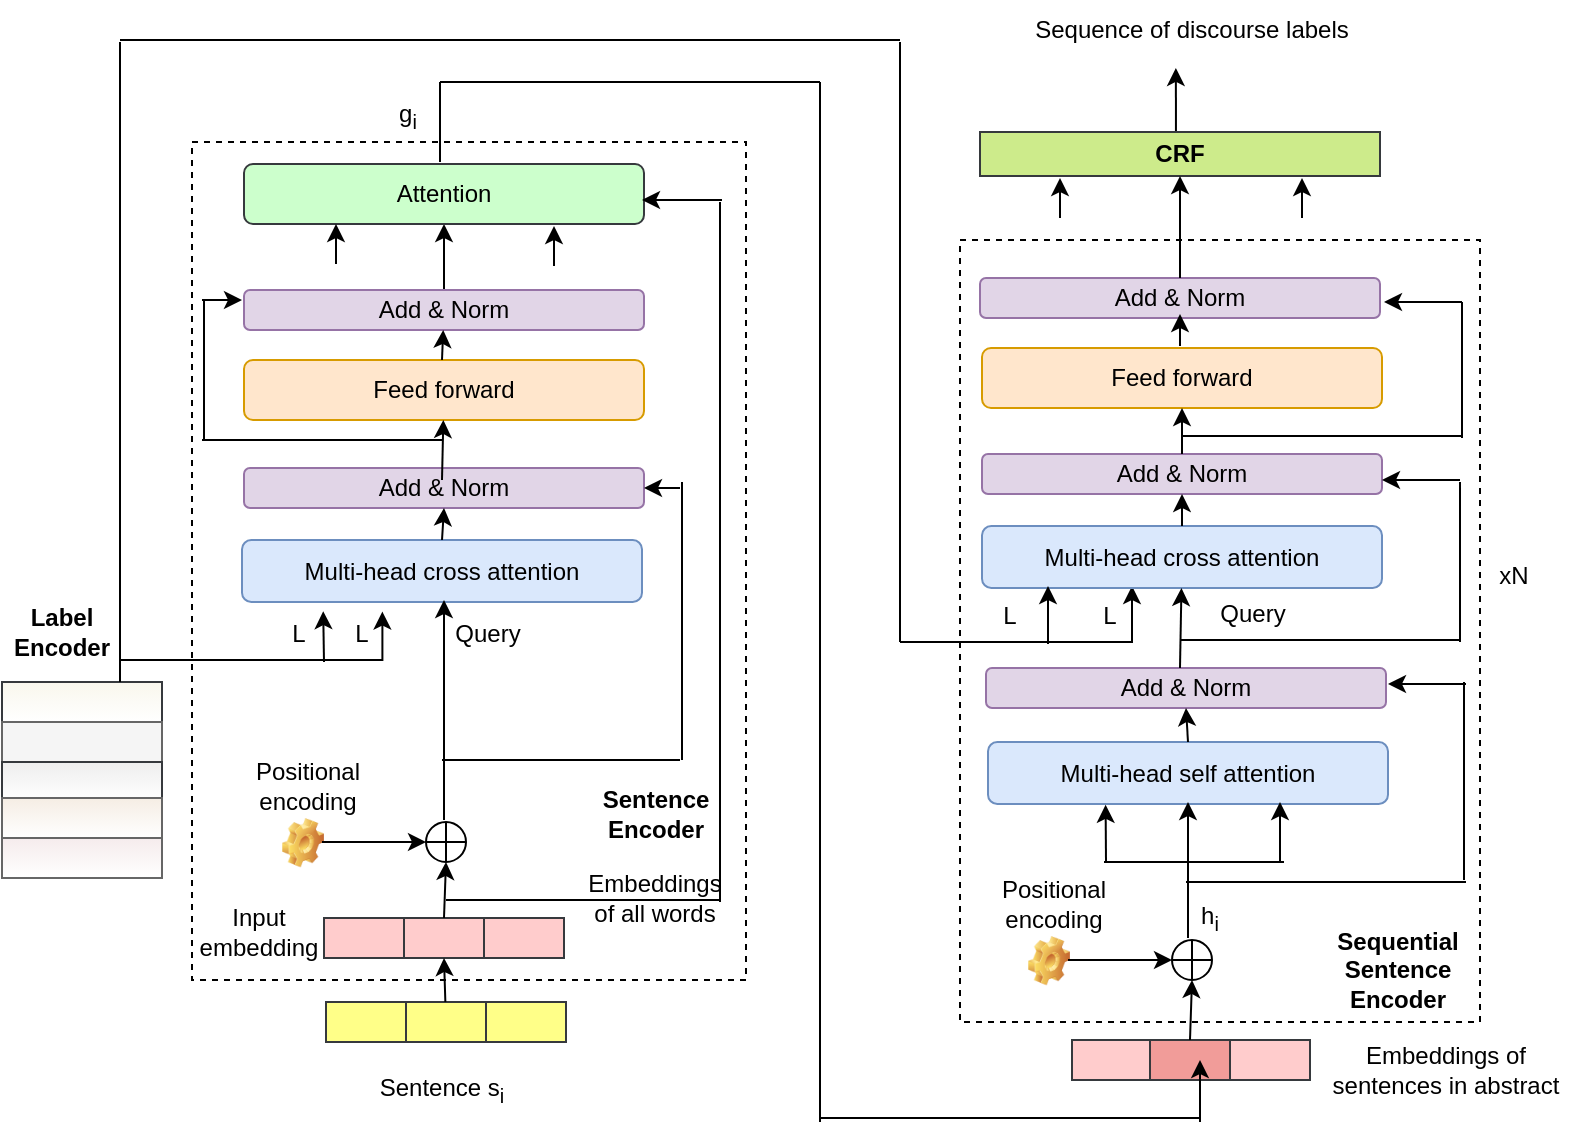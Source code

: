 <mxfile version="16.4.5" type="github">
  <diagram id="FdcYQjDbwHpzMvA2prWP" name="Page-1">
    <mxGraphModel dx="989" dy="496" grid="1" gridSize="10" guides="1" tooltips="1" connect="1" arrows="1" fold="1" page="1" pageScale="1" pageWidth="850" pageHeight="1100" math="0" shadow="0">
      <root>
        <mxCell id="0" />
        <mxCell id="1" parent="0" />
        <mxCell id="6voSHcXXVBX3k06lsxQZ-185" value="" style="rounded=0;whiteSpace=wrap;html=1;dashed=1;" vertex="1" parent="1">
          <mxGeometry x="510" y="479" width="260" height="391" as="geometry" />
        </mxCell>
        <mxCell id="6voSHcXXVBX3k06lsxQZ-63" value="" style="rounded=0;whiteSpace=wrap;html=1;dashed=1;" vertex="1" parent="1">
          <mxGeometry x="126" y="430" width="277" height="419" as="geometry" />
        </mxCell>
        <mxCell id="6voSHcXXVBX3k06lsxQZ-3" value="" style="rounded=0;whiteSpace=wrap;html=1;fillColor=#f9f7ed;strokeColor=#36393d;gradientColor=#ffffff;" vertex="1" parent="1">
          <mxGeometry x="31" y="700" width="80" height="20" as="geometry" />
        </mxCell>
        <mxCell id="6voSHcXXVBX3k06lsxQZ-4" value="" style="rounded=0;whiteSpace=wrap;html=1;fillColor=#f5f5f5;strokeColor=#666666;fontColor=#333333;" vertex="1" parent="1">
          <mxGeometry x="31" y="720" width="80" height="20" as="geometry" />
        </mxCell>
        <mxCell id="6voSHcXXVBX3k06lsxQZ-5" value="" style="rounded=0;whiteSpace=wrap;html=1;fillColor=#eeeeee;strokeColor=#36393d;gradientColor=#ffffff;" vertex="1" parent="1">
          <mxGeometry x="31" y="740" width="80" height="20" as="geometry" />
        </mxCell>
        <mxCell id="6voSHcXXVBX3k06lsxQZ-6" value="" style="rounded=0;whiteSpace=wrap;html=1;fillColor=#F5EDE4;strokeColor=#666666;fontColor=#333333;gradientColor=#ffffff;" vertex="1" parent="1">
          <mxGeometry x="31" y="758" width="80" height="20" as="geometry" />
        </mxCell>
        <mxCell id="6voSHcXXVBX3k06lsxQZ-7" value="" style="rounded=0;whiteSpace=wrap;html=1;fillColor=#F5EBEC;strokeColor=#666666;fontColor=#333333;gradientColor=#ffffff;" vertex="1" parent="1">
          <mxGeometry x="31" y="778" width="80" height="20" as="geometry" />
        </mxCell>
        <mxCell id="6voSHcXXVBX3k06lsxQZ-9" value="" style="rounded=0;whiteSpace=wrap;html=1;fillColor=#ffff88;strokeColor=#36393d;" vertex="1" parent="1">
          <mxGeometry x="193" y="860" width="40" height="20" as="geometry" />
        </mxCell>
        <mxCell id="6voSHcXXVBX3k06lsxQZ-10" value="" style="rounded=0;whiteSpace=wrap;html=1;fillColor=#ffff88;strokeColor=#36393d;" vertex="1" parent="1">
          <mxGeometry x="233" y="860" width="40" height="20" as="geometry" />
        </mxCell>
        <mxCell id="6voSHcXXVBX3k06lsxQZ-12" value="" style="rounded=0;whiteSpace=wrap;html=1;fillColor=#ffcccc;strokeColor=#36393d;" vertex="1" parent="1">
          <mxGeometry x="192" y="818" width="40" height="20" as="geometry" />
        </mxCell>
        <mxCell id="6voSHcXXVBX3k06lsxQZ-13" value="" style="rounded=0;whiteSpace=wrap;html=1;fillColor=#ffcccc;strokeColor=#36393d;" vertex="1" parent="1">
          <mxGeometry x="232" y="818" width="40" height="20" as="geometry" />
        </mxCell>
        <mxCell id="6voSHcXXVBX3k06lsxQZ-14" value="" style="rounded=0;whiteSpace=wrap;html=1;fillColor=#ffcccc;strokeColor=#36393d;" vertex="1" parent="1">
          <mxGeometry x="272" y="818" width="40" height="20" as="geometry" />
        </mxCell>
        <mxCell id="6voSHcXXVBX3k06lsxQZ-15" value="Multi-head cross attention" style="rounded=1;whiteSpace=wrap;html=1;fillColor=#dae8fc;strokeColor=#6c8ebf;" vertex="1" parent="1">
          <mxGeometry x="151" y="629" width="200" height="31" as="geometry" />
        </mxCell>
        <mxCell id="6voSHcXXVBX3k06lsxQZ-16" value="" style="verticalLabelPosition=bottom;verticalAlign=top;html=1;shape=mxgraph.flowchart.summing_function;" vertex="1" parent="1">
          <mxGeometry x="243" y="770" width="20" height="20" as="geometry" />
        </mxCell>
        <mxCell id="6voSHcXXVBX3k06lsxQZ-17" value="" style="shape=image;html=1;verticalLabelPosition=bottom;verticalAlign=top;imageAspect=1;aspect=fixed;image=img/clipart/Gear_128x128.png" vertex="1" parent="1">
          <mxGeometry x="171" y="768" width="21" height="24.63" as="geometry" />
        </mxCell>
        <mxCell id="6voSHcXXVBX3k06lsxQZ-18" value="" style="endArrow=classic;html=1;rounded=0;entryX=0;entryY=0.5;entryDx=0;entryDy=0;entryPerimeter=0;" edge="1" parent="1" target="6voSHcXXVBX3k06lsxQZ-16">
          <mxGeometry width="50" height="50" relative="1" as="geometry">
            <mxPoint x="191" y="780" as="sourcePoint" />
            <mxPoint x="243" y="728" as="targetPoint" />
          </mxGeometry>
        </mxCell>
        <mxCell id="6voSHcXXVBX3k06lsxQZ-19" value="" style="endArrow=classic;html=1;rounded=0;entryX=0.5;entryY=1;entryDx=0;entryDy=0;entryPerimeter=0;exitX=0.5;exitY=0;exitDx=0;exitDy=0;" edge="1" parent="1" source="6voSHcXXVBX3k06lsxQZ-13" target="6voSHcXXVBX3k06lsxQZ-16">
          <mxGeometry width="50" height="50" relative="1" as="geometry">
            <mxPoint x="251" y="839" as="sourcePoint" />
            <mxPoint x="301" y="789" as="targetPoint" />
          </mxGeometry>
        </mxCell>
        <mxCell id="6voSHcXXVBX3k06lsxQZ-20" value="" style="endArrow=classic;html=1;rounded=0;" edge="1" parent="1">
          <mxGeometry width="50" height="50" relative="1" as="geometry">
            <mxPoint x="252" y="769" as="sourcePoint" />
            <mxPoint x="252" y="659" as="targetPoint" />
          </mxGeometry>
        </mxCell>
        <mxCell id="6voSHcXXVBX3k06lsxQZ-28" value="" style="endArrow=classic;html=1;rounded=0;entryX=0.75;entryY=1;entryDx=0;entryDy=0;" edge="1" parent="1" source="6voSHcXXVBX3k06lsxQZ-10">
          <mxGeometry width="50" height="50" relative="1" as="geometry">
            <mxPoint x="252" y="859" as="sourcePoint" />
            <mxPoint x="252" y="838" as="targetPoint" />
          </mxGeometry>
        </mxCell>
        <mxCell id="6voSHcXXVBX3k06lsxQZ-29" value="" style="rounded=0;whiteSpace=wrap;html=1;fillColor=#ffff88;strokeColor=#36393d;" vertex="1" parent="1">
          <mxGeometry x="273" y="860" width="40" height="20" as="geometry" />
        </mxCell>
        <mxCell id="6voSHcXXVBX3k06lsxQZ-41" value="" style="edgeStyle=orthogonalEdgeStyle;rounded=0;orthogonalLoop=1;jettySize=auto;html=1;exitX=0.5;exitY=0;exitDx=0;exitDy=0;" edge="1" parent="1" source="6voSHcXXVBX3k06lsxQZ-32" target="6voSHcXXVBX3k06lsxQZ-34">
          <mxGeometry relative="1" as="geometry" />
        </mxCell>
        <mxCell id="6voSHcXXVBX3k06lsxQZ-30" value="Add &amp;amp; Norm" style="rounded=1;whiteSpace=wrap;html=1;fillColor=#e1d5e7;strokeColor=#9673a6;" vertex="1" parent="1">
          <mxGeometry x="152" y="593" width="200" height="20" as="geometry" />
        </mxCell>
        <mxCell id="6voSHcXXVBX3k06lsxQZ-31" value="Feed forward" style="rounded=1;whiteSpace=wrap;html=1;fillColor=#ffe6cc;strokeColor=#d79b00;" vertex="1" parent="1">
          <mxGeometry x="152" y="539" width="200" height="30" as="geometry" />
        </mxCell>
        <mxCell id="6voSHcXXVBX3k06lsxQZ-32" value="Add &amp;amp; Norm" style="rounded=1;whiteSpace=wrap;html=1;fillColor=#e1d5e7;strokeColor=#9673a6;" vertex="1" parent="1">
          <mxGeometry x="152" y="504" width="200" height="20" as="geometry" />
        </mxCell>
        <mxCell id="6voSHcXXVBX3k06lsxQZ-34" value="Attention" style="rounded=1;whiteSpace=wrap;html=1;fillColor=#CCFFCC;strokeColor=#36393d;" vertex="1" parent="1">
          <mxGeometry x="152" y="441" width="200" height="30" as="geometry" />
        </mxCell>
        <mxCell id="6voSHcXXVBX3k06lsxQZ-36" value="" style="endArrow=classic;html=1;rounded=0;exitX=0.5;exitY=0;exitDx=0;exitDy=0;entryX=0.5;entryY=1;entryDx=0;entryDy=0;" edge="1" parent="1" source="6voSHcXXVBX3k06lsxQZ-15" target="6voSHcXXVBX3k06lsxQZ-30">
          <mxGeometry width="50" height="50" relative="1" as="geometry">
            <mxPoint x="251" y="659" as="sourcePoint" />
            <mxPoint x="301" y="609" as="targetPoint" />
          </mxGeometry>
        </mxCell>
        <mxCell id="6voSHcXXVBX3k06lsxQZ-39" value="" style="endArrow=classic;html=1;rounded=0;" edge="1" parent="1" target="6voSHcXXVBX3k06lsxQZ-31">
          <mxGeometry width="50" height="50" relative="1" as="geometry">
            <mxPoint x="251" y="599" as="sourcePoint" />
            <mxPoint x="301" y="549" as="targetPoint" />
          </mxGeometry>
        </mxCell>
        <mxCell id="6voSHcXXVBX3k06lsxQZ-43" value="" style="endArrow=classic;html=1;rounded=0;" edge="1" parent="1" target="6voSHcXXVBX3k06lsxQZ-32">
          <mxGeometry width="50" height="50" relative="1" as="geometry">
            <mxPoint x="251" y="539" as="sourcePoint" />
            <mxPoint x="301" y="509" as="targetPoint" />
          </mxGeometry>
        </mxCell>
        <mxCell id="6voSHcXXVBX3k06lsxQZ-44" value="" style="endArrow=none;html=1;rounded=0;" edge="1" parent="1">
          <mxGeometry width="50" height="50" relative="1" as="geometry">
            <mxPoint x="251" y="739" as="sourcePoint" />
            <mxPoint x="370" y="739" as="targetPoint" />
          </mxGeometry>
        </mxCell>
        <mxCell id="6voSHcXXVBX3k06lsxQZ-45" value="" style="endArrow=none;html=1;rounded=0;" edge="1" parent="1">
          <mxGeometry width="50" height="50" relative="1" as="geometry">
            <mxPoint x="371" y="739" as="sourcePoint" />
            <mxPoint x="371" y="600" as="targetPoint" />
          </mxGeometry>
        </mxCell>
        <mxCell id="6voSHcXXVBX3k06lsxQZ-46" value="" style="endArrow=classic;html=1;rounded=0;entryX=1;entryY=0.5;entryDx=0;entryDy=0;" edge="1" parent="1" target="6voSHcXXVBX3k06lsxQZ-30">
          <mxGeometry width="50" height="50" relative="1" as="geometry">
            <mxPoint x="370" y="603" as="sourcePoint" />
            <mxPoint x="441" y="549" as="targetPoint" />
          </mxGeometry>
        </mxCell>
        <mxCell id="6voSHcXXVBX3k06lsxQZ-47" value="" style="endArrow=classic;html=1;rounded=0;" edge="1" parent="1">
          <mxGeometry width="50" height="50" relative="1" as="geometry">
            <mxPoint x="391" y="459" as="sourcePoint" />
            <mxPoint x="351" y="459" as="targetPoint" />
          </mxGeometry>
        </mxCell>
        <mxCell id="6voSHcXXVBX3k06lsxQZ-50" value="" style="endArrow=none;html=1;rounded=0;" edge="1" parent="1">
          <mxGeometry width="50" height="50" relative="1" as="geometry">
            <mxPoint x="131" y="579" as="sourcePoint" />
            <mxPoint x="251" y="579" as="targetPoint" />
          </mxGeometry>
        </mxCell>
        <mxCell id="6voSHcXXVBX3k06lsxQZ-51" value="" style="endArrow=none;html=1;rounded=0;" edge="1" parent="1">
          <mxGeometry width="50" height="50" relative="1" as="geometry">
            <mxPoint x="132" y="579" as="sourcePoint" />
            <mxPoint x="132" y="509" as="targetPoint" />
          </mxGeometry>
        </mxCell>
        <mxCell id="6voSHcXXVBX3k06lsxQZ-52" value="" style="endArrow=classic;html=1;rounded=0;" edge="1" parent="1">
          <mxGeometry width="50" height="50" relative="1" as="geometry">
            <mxPoint x="131" y="509" as="sourcePoint" />
            <mxPoint x="151" y="509" as="targetPoint" />
          </mxGeometry>
        </mxCell>
        <mxCell id="6voSHcXXVBX3k06lsxQZ-58" value="Sentence s&lt;sub&gt;i&lt;/sub&gt;" style="text;html=1;strokeColor=none;fillColor=none;align=center;verticalAlign=middle;whiteSpace=wrap;rounded=0;" vertex="1" parent="1">
          <mxGeometry x="181" y="889" width="140" height="30" as="geometry" />
        </mxCell>
        <mxCell id="6voSHcXXVBX3k06lsxQZ-59" value="Input embedding" style="text;html=1;strokeColor=none;fillColor=none;align=center;verticalAlign=middle;whiteSpace=wrap;rounded=0;" vertex="1" parent="1">
          <mxGeometry x="122" y="810" width="75" height="30" as="geometry" />
        </mxCell>
        <mxCell id="6voSHcXXVBX3k06lsxQZ-60" value="Positional encoding" style="text;html=1;strokeColor=none;fillColor=none;align=center;verticalAlign=middle;whiteSpace=wrap;rounded=0;" vertex="1" parent="1">
          <mxGeometry x="139" y="737" width="90" height="30" as="geometry" />
        </mxCell>
        <mxCell id="6voSHcXXVBX3k06lsxQZ-64" value="&lt;font style=&quot;font-size: 12px&quot;&gt;&lt;b&gt;Label Encoder&lt;/b&gt;&lt;/font&gt;" style="text;html=1;strokeColor=none;fillColor=none;align=center;verticalAlign=middle;whiteSpace=wrap;rounded=0;" vertex="1" parent="1">
          <mxGeometry x="31" y="660" width="60" height="30" as="geometry" />
        </mxCell>
        <mxCell id="6voSHcXXVBX3k06lsxQZ-65" value="Query" style="text;html=1;strokeColor=none;fillColor=none;align=center;verticalAlign=middle;whiteSpace=wrap;rounded=0;" vertex="1" parent="1">
          <mxGeometry x="254" y="661" width="40" height="30" as="geometry" />
        </mxCell>
        <mxCell id="6voSHcXXVBX3k06lsxQZ-67" value="" style="edgeStyle=orthogonalEdgeStyle;rounded=0;orthogonalLoop=1;jettySize=auto;html=1;startArrow=none;" edge="1" parent="1">
          <mxGeometry relative="1" as="geometry">
            <mxPoint x="596" y="652" as="targetPoint" />
            <Array as="points">
              <mxPoint x="596" y="680" />
            </Array>
            <mxPoint x="480" y="680" as="sourcePoint" />
          </mxGeometry>
        </mxCell>
        <mxCell id="6voSHcXXVBX3k06lsxQZ-71" value="Multi-head cross attention" style="rounded=1;whiteSpace=wrap;html=1;fillColor=#dae8fc;strokeColor=#6c8ebf;" vertex="1" parent="1">
          <mxGeometry x="521" y="622" width="200" height="31" as="geometry" />
        </mxCell>
        <mxCell id="6voSHcXXVBX3k06lsxQZ-76" value="" style="endArrow=classic;html=1;rounded=0;entryX=0.452;entryY=1.133;entryDx=0;entryDy=0;entryPerimeter=0;" edge="1" parent="1" target="6voSHcXXVBX3k06lsxQZ-194">
          <mxGeometry width="50" height="50" relative="1" as="geometry">
            <mxPoint x="618" y="445" as="sourcePoint" />
            <mxPoint x="618" y="400" as="targetPoint" />
          </mxGeometry>
        </mxCell>
        <mxCell id="6voSHcXXVBX3k06lsxQZ-77" value="" style="endArrow=classic;html=1;rounded=0;entryX=0.25;entryY=1;entryDx=0;entryDy=0;" edge="1" parent="1">
          <mxGeometry width="50" height="50" relative="1" as="geometry">
            <mxPoint x="554" y="681" as="sourcePoint" />
            <mxPoint x="554" y="652" as="targetPoint" />
          </mxGeometry>
        </mxCell>
        <mxCell id="6voSHcXXVBX3k06lsxQZ-79" value="Add &amp;amp; Norm" style="rounded=1;whiteSpace=wrap;html=1;fillColor=#e1d5e7;strokeColor=#9673a6;" vertex="1" parent="1">
          <mxGeometry x="521" y="586" width="200" height="20" as="geometry" />
        </mxCell>
        <mxCell id="6voSHcXXVBX3k06lsxQZ-80" value="Feed forward" style="rounded=1;whiteSpace=wrap;html=1;fillColor=#ffe6cc;strokeColor=#d79b00;" vertex="1" parent="1">
          <mxGeometry x="521" y="533" width="200" height="30" as="geometry" />
        </mxCell>
        <mxCell id="6voSHcXXVBX3k06lsxQZ-83" value="" style="endArrow=classic;html=1;rounded=0;exitX=0.5;exitY=0;exitDx=0;exitDy=0;entryX=0.5;entryY=1;entryDx=0;entryDy=0;" edge="1" parent="1" source="6voSHcXXVBX3k06lsxQZ-71" target="6voSHcXXVBX3k06lsxQZ-79">
          <mxGeometry width="50" height="50" relative="1" as="geometry">
            <mxPoint x="623" y="428" as="sourcePoint" />
            <mxPoint x="673" y="378" as="targetPoint" />
          </mxGeometry>
        </mxCell>
        <mxCell id="6voSHcXXVBX3k06lsxQZ-102" value="" style="rounded=0;whiteSpace=wrap;html=1;fillColor=#ffcccc;strokeColor=#36393d;" vertex="1" parent="1">
          <mxGeometry x="566" y="879" width="40" height="20" as="geometry" />
        </mxCell>
        <mxCell id="6voSHcXXVBX3k06lsxQZ-103" value="" style="rounded=0;whiteSpace=wrap;html=1;fillColor=#F19C99;strokeColor=#36393d;" vertex="1" parent="1">
          <mxGeometry x="605" y="879" width="40" height="20" as="geometry" />
        </mxCell>
        <mxCell id="6voSHcXXVBX3k06lsxQZ-104" value="" style="rounded=0;whiteSpace=wrap;html=1;fillColor=#ffcccc;strokeColor=#36393d;" vertex="1" parent="1">
          <mxGeometry x="645" y="879" width="40" height="20" as="geometry" />
        </mxCell>
        <mxCell id="6voSHcXXVBX3k06lsxQZ-105" value="Multi-head self attention" style="rounded=1;whiteSpace=wrap;html=1;fillColor=#dae8fc;strokeColor=#6c8ebf;" vertex="1" parent="1">
          <mxGeometry x="524" y="730" width="200" height="31" as="geometry" />
        </mxCell>
        <mxCell id="6voSHcXXVBX3k06lsxQZ-106" value="" style="verticalLabelPosition=bottom;verticalAlign=top;html=1;shape=mxgraph.flowchart.summing_function;" vertex="1" parent="1">
          <mxGeometry x="616" y="829" width="20" height="20" as="geometry" />
        </mxCell>
        <mxCell id="6voSHcXXVBX3k06lsxQZ-107" value="" style="shape=image;html=1;verticalLabelPosition=bottom;verticalAlign=top;imageAspect=1;aspect=fixed;image=img/clipart/Gear_128x128.png" vertex="1" parent="1">
          <mxGeometry x="544" y="827" width="21" height="24.63" as="geometry" />
        </mxCell>
        <mxCell id="6voSHcXXVBX3k06lsxQZ-108" value="" style="endArrow=classic;html=1;rounded=0;entryX=0;entryY=0.5;entryDx=0;entryDy=0;entryPerimeter=0;" edge="1" parent="1" target="6voSHcXXVBX3k06lsxQZ-106">
          <mxGeometry width="50" height="50" relative="1" as="geometry">
            <mxPoint x="564" y="839" as="sourcePoint" />
            <mxPoint x="616" y="787" as="targetPoint" />
          </mxGeometry>
        </mxCell>
        <mxCell id="6voSHcXXVBX3k06lsxQZ-109" value="" style="endArrow=classic;html=1;rounded=0;entryX=0.5;entryY=1;entryDx=0;entryDy=0;entryPerimeter=0;exitX=0.5;exitY=0;exitDx=0;exitDy=0;" edge="1" parent="1" source="6voSHcXXVBX3k06lsxQZ-103" target="6voSHcXXVBX3k06lsxQZ-106">
          <mxGeometry width="50" height="50" relative="1" as="geometry">
            <mxPoint x="624" y="898" as="sourcePoint" />
            <mxPoint x="674" y="848" as="targetPoint" />
          </mxGeometry>
        </mxCell>
        <mxCell id="6voSHcXXVBX3k06lsxQZ-110" value="" style="endArrow=classic;html=1;rounded=0;" edge="1" parent="1">
          <mxGeometry width="50" height="50" relative="1" as="geometry">
            <mxPoint x="624" y="828" as="sourcePoint" />
            <mxPoint x="624" y="760" as="targetPoint" />
          </mxGeometry>
        </mxCell>
        <mxCell id="6voSHcXXVBX3k06lsxQZ-113" value="Add &amp;amp; Norm" style="rounded=1;whiteSpace=wrap;html=1;fillColor=#e1d5e7;strokeColor=#9673a6;" vertex="1" parent="1">
          <mxGeometry x="523" y="693" width="200" height="20" as="geometry" />
        </mxCell>
        <mxCell id="6voSHcXXVBX3k06lsxQZ-117" value="" style="endArrow=classic;html=1;rounded=0;exitX=0.5;exitY=0;exitDx=0;exitDy=0;entryX=0.5;entryY=1;entryDx=0;entryDy=0;" edge="1" parent="1" source="6voSHcXXVBX3k06lsxQZ-105" target="6voSHcXXVBX3k06lsxQZ-113">
          <mxGeometry width="50" height="50" relative="1" as="geometry">
            <mxPoint x="624" y="718" as="sourcePoint" />
            <mxPoint x="674" y="668" as="targetPoint" />
          </mxGeometry>
        </mxCell>
        <mxCell id="6voSHcXXVBX3k06lsxQZ-120" value="" style="endArrow=none;html=1;rounded=0;" edge="1" parent="1">
          <mxGeometry width="50" height="50" relative="1" as="geometry">
            <mxPoint x="623" y="800" as="sourcePoint" />
            <mxPoint x="763" y="800" as="targetPoint" />
          </mxGeometry>
        </mxCell>
        <mxCell id="6voSHcXXVBX3k06lsxQZ-121" value="" style="endArrow=none;html=1;rounded=0;" edge="1" parent="1">
          <mxGeometry width="50" height="50" relative="1" as="geometry">
            <mxPoint x="762" y="799" as="sourcePoint" />
            <mxPoint x="762" y="700" as="targetPoint" />
          </mxGeometry>
        </mxCell>
        <mxCell id="6voSHcXXVBX3k06lsxQZ-122" value="" style="endArrow=classic;html=1;rounded=0;entryX=1;entryY=0.5;entryDx=0;entryDy=0;" edge="1" parent="1">
          <mxGeometry width="50" height="50" relative="1" as="geometry">
            <mxPoint x="763" y="701" as="sourcePoint" />
            <mxPoint x="724" y="701" as="targetPoint" />
          </mxGeometry>
        </mxCell>
        <mxCell id="6voSHcXXVBX3k06lsxQZ-131" value="Positional encoding" style="text;html=1;strokeColor=none;fillColor=none;align=center;verticalAlign=middle;whiteSpace=wrap;rounded=0;" vertex="1" parent="1">
          <mxGeometry x="512" y="796" width="90" height="30" as="geometry" />
        </mxCell>
        <mxCell id="6voSHcXXVBX3k06lsxQZ-144" value="" style="endArrow=none;html=1;rounded=0;" edge="1" parent="1">
          <mxGeometry width="50" height="50" relative="1" as="geometry">
            <mxPoint x="250" y="440" as="sourcePoint" />
            <mxPoint x="250" y="400" as="targetPoint" />
          </mxGeometry>
        </mxCell>
        <mxCell id="6voSHcXXVBX3k06lsxQZ-145" value="" style="endArrow=none;html=1;rounded=0;" edge="1" parent="1">
          <mxGeometry width="50" height="50" relative="1" as="geometry">
            <mxPoint x="250" y="400" as="sourcePoint" />
            <mxPoint x="440" y="400" as="targetPoint" />
          </mxGeometry>
        </mxCell>
        <mxCell id="6voSHcXXVBX3k06lsxQZ-146" value="" style="endArrow=none;html=1;rounded=0;" edge="1" parent="1">
          <mxGeometry width="50" height="50" relative="1" as="geometry">
            <mxPoint x="440" y="400" as="sourcePoint" />
            <mxPoint x="440" y="920" as="targetPoint" />
          </mxGeometry>
        </mxCell>
        <mxCell id="6voSHcXXVBX3k06lsxQZ-148" value="" style="endArrow=none;html=1;rounded=0;" edge="1" parent="1">
          <mxGeometry width="50" height="50" relative="1" as="geometry">
            <mxPoint x="440" y="918" as="sourcePoint" />
            <mxPoint x="630" y="918" as="targetPoint" />
          </mxGeometry>
        </mxCell>
        <mxCell id="6voSHcXXVBX3k06lsxQZ-150" value="g&lt;sub&gt;i&lt;/sub&gt;" style="text;html=1;strokeColor=none;fillColor=none;align=center;verticalAlign=middle;whiteSpace=wrap;rounded=0;" vertex="1" parent="1">
          <mxGeometry x="204" y="402" width="60" height="30" as="geometry" />
        </mxCell>
        <mxCell id="6voSHcXXVBX3k06lsxQZ-151" value="" style="endArrow=none;html=1;rounded=0;" edge="1" parent="1">
          <mxGeometry width="50" height="50" relative="1" as="geometry">
            <mxPoint x="582" y="790" as="sourcePoint" />
            <mxPoint x="672" y="790" as="targetPoint" />
          </mxGeometry>
        </mxCell>
        <mxCell id="6voSHcXXVBX3k06lsxQZ-152" value="" style="endArrow=classic;html=1;rounded=0;entryX=0.294;entryY=1.013;entryDx=0;entryDy=0;entryPerimeter=0;" edge="1" parent="1" target="6voSHcXXVBX3k06lsxQZ-105">
          <mxGeometry width="50" height="50" relative="1" as="geometry">
            <mxPoint x="583" y="790" as="sourcePoint" />
            <mxPoint x="600" y="770" as="targetPoint" />
            <Array as="points" />
          </mxGeometry>
        </mxCell>
        <mxCell id="6voSHcXXVBX3k06lsxQZ-153" value="" style="endArrow=classic;html=1;rounded=0;entryX=0.73;entryY=0.968;entryDx=0;entryDy=0;entryPerimeter=0;" edge="1" parent="1" target="6voSHcXXVBX3k06lsxQZ-105">
          <mxGeometry width="50" height="50" relative="1" as="geometry">
            <mxPoint x="670" y="790" as="sourcePoint" />
            <mxPoint x="720" y="760" as="targetPoint" />
          </mxGeometry>
        </mxCell>
        <mxCell id="6voSHcXXVBX3k06lsxQZ-154" value="h&lt;sub&gt;i&lt;/sub&gt;" style="text;html=1;strokeColor=none;fillColor=none;align=center;verticalAlign=middle;whiteSpace=wrap;rounded=0;" vertex="1" parent="1">
          <mxGeometry x="605" y="803" width="60" height="30" as="geometry" />
        </mxCell>
        <mxCell id="6voSHcXXVBX3k06lsxQZ-156" value="" style="endArrow=classic;html=1;rounded=0;" edge="1" parent="1" target="6voSHcXXVBX3k06lsxQZ-71">
          <mxGeometry width="50" height="50" relative="1" as="geometry">
            <mxPoint x="620" y="693" as="sourcePoint" />
            <mxPoint x="670" y="643" as="targetPoint" />
          </mxGeometry>
        </mxCell>
        <mxCell id="6voSHcXXVBX3k06lsxQZ-161" value="" style="edgeStyle=elbowEdgeStyle;elbow=vertical;endArrow=classic;html=1;rounded=0;entryX=0.351;entryY=0.994;entryDx=0;entryDy=0;entryPerimeter=0;" edge="1" parent="1">
          <mxGeometry width="50" height="50" relative="1" as="geometry">
            <mxPoint x="90" y="700" as="sourcePoint" />
            <mxPoint x="221.2" y="664.814" as="targetPoint" />
            <Array as="points">
              <mxPoint x="180" y="689" />
            </Array>
          </mxGeometry>
        </mxCell>
        <mxCell id="6voSHcXXVBX3k06lsxQZ-165" value="L" style="text;html=1;strokeColor=none;fillColor=none;align=center;verticalAlign=middle;whiteSpace=wrap;rounded=0;" vertex="1" parent="1">
          <mxGeometry x="181" y="661" width="60" height="30" as="geometry" />
        </mxCell>
        <mxCell id="6voSHcXXVBX3k06lsxQZ-166" value="" style="endArrow=none;html=1;rounded=0;" edge="1" parent="1">
          <mxGeometry width="50" height="50" relative="1" as="geometry">
            <mxPoint x="90" y="690" as="sourcePoint" />
            <mxPoint x="90" y="380" as="targetPoint" />
          </mxGeometry>
        </mxCell>
        <mxCell id="6voSHcXXVBX3k06lsxQZ-167" value="" style="endArrow=none;html=1;rounded=0;" edge="1" parent="1">
          <mxGeometry width="50" height="50" relative="1" as="geometry">
            <mxPoint x="90" y="379" as="sourcePoint" />
            <mxPoint x="480" y="379" as="targetPoint" />
          </mxGeometry>
        </mxCell>
        <mxCell id="6voSHcXXVBX3k06lsxQZ-169" value="L" style="text;html=1;strokeColor=none;fillColor=none;align=center;verticalAlign=middle;whiteSpace=wrap;rounded=0;" vertex="1" parent="1">
          <mxGeometry x="505" y="652" width="60" height="30" as="geometry" />
        </mxCell>
        <mxCell id="6voSHcXXVBX3k06lsxQZ-171" value="L" style="text;html=1;strokeColor=none;fillColor=none;align=center;verticalAlign=middle;whiteSpace=wrap;rounded=0;" vertex="1" parent="1">
          <mxGeometry x="555" y="652" width="60" height="30" as="geometry" />
        </mxCell>
        <mxCell id="6voSHcXXVBX3k06lsxQZ-174" value="" style="endArrow=classic;html=1;rounded=0;entryX=0.203;entryY=1.148;entryDx=0;entryDy=0;entryPerimeter=0;" edge="1" parent="1" target="6voSHcXXVBX3k06lsxQZ-15">
          <mxGeometry width="50" height="50" relative="1" as="geometry">
            <mxPoint x="192" y="690" as="sourcePoint" />
            <mxPoint x="192" y="670" as="targetPoint" />
          </mxGeometry>
        </mxCell>
        <mxCell id="6voSHcXXVBX3k06lsxQZ-175" value="L" style="text;html=1;strokeColor=none;fillColor=none;align=center;verticalAlign=middle;whiteSpace=wrap;rounded=0;" vertex="1" parent="1">
          <mxGeometry x="148" y="661" width="63" height="30" as="geometry" />
        </mxCell>
        <mxCell id="6voSHcXXVBX3k06lsxQZ-176" value="" style="endArrow=none;html=1;rounded=0;" edge="1" parent="1">
          <mxGeometry width="50" height="50" relative="1" as="geometry">
            <mxPoint x="480" y="680" as="sourcePoint" />
            <mxPoint x="480" y="380" as="targetPoint" />
          </mxGeometry>
        </mxCell>
        <mxCell id="6voSHcXXVBX3k06lsxQZ-177" value="" style="endArrow=classic;html=1;rounded=0;exitX=0.5;exitY=0;exitDx=0;exitDy=0;entryX=0.5;entryY=1;entryDx=0;entryDy=0;" edge="1" parent="1" source="6voSHcXXVBX3k06lsxQZ-79" target="6voSHcXXVBX3k06lsxQZ-80">
          <mxGeometry width="50" height="50" relative="1" as="geometry">
            <mxPoint x="620" y="610" as="sourcePoint" />
            <mxPoint x="670" y="560" as="targetPoint" />
          </mxGeometry>
        </mxCell>
        <mxCell id="6voSHcXXVBX3k06lsxQZ-178" value="" style="endArrow=none;html=1;rounded=0;" edge="1" parent="1">
          <mxGeometry width="50" height="50" relative="1" as="geometry">
            <mxPoint x="620" y="679" as="sourcePoint" />
            <mxPoint x="760" y="679" as="targetPoint" />
          </mxGeometry>
        </mxCell>
        <mxCell id="6voSHcXXVBX3k06lsxQZ-179" value="" style="endArrow=classic;html=1;rounded=0;entryX=1;entryY=0.5;entryDx=0;entryDy=0;" edge="1" parent="1">
          <mxGeometry width="50" height="50" relative="1" as="geometry">
            <mxPoint x="760" y="599" as="sourcePoint" />
            <mxPoint x="721" y="599" as="targetPoint" />
          </mxGeometry>
        </mxCell>
        <mxCell id="6voSHcXXVBX3k06lsxQZ-180" value="" style="endArrow=none;html=1;rounded=0;" edge="1" parent="1">
          <mxGeometry width="50" height="50" relative="1" as="geometry">
            <mxPoint x="760" y="600" as="sourcePoint" />
            <mxPoint x="760" y="680" as="targetPoint" />
          </mxGeometry>
        </mxCell>
        <mxCell id="6voSHcXXVBX3k06lsxQZ-181" value="Add &amp;amp; Norm" style="rounded=1;whiteSpace=wrap;html=1;fillColor=#e1d5e7;strokeColor=#9673a6;" vertex="1" parent="1">
          <mxGeometry x="520" y="498" width="200" height="20" as="geometry" />
        </mxCell>
        <mxCell id="6voSHcXXVBX3k06lsxQZ-182" value="" style="endArrow=classic;html=1;rounded=0;exitX=0.5;exitY=0;exitDx=0;exitDy=0;entryX=0.5;entryY=1;entryDx=0;entryDy=0;" edge="1" parent="1">
          <mxGeometry width="50" height="50" relative="1" as="geometry">
            <mxPoint x="620" y="532" as="sourcePoint" />
            <mxPoint x="620" y="516" as="targetPoint" />
          </mxGeometry>
        </mxCell>
        <mxCell id="6voSHcXXVBX3k06lsxQZ-183" value="&lt;font style=&quot;font-size: 12px&quot;&gt;&lt;b&gt;CRF&lt;/b&gt;&lt;/font&gt;" style="rounded=0;whiteSpace=wrap;html=1;strokeColor=#36393d;fillColor=#cdeb8b;" vertex="1" parent="1">
          <mxGeometry x="520" y="425" width="200" height="22" as="geometry" />
        </mxCell>
        <mxCell id="6voSHcXXVBX3k06lsxQZ-186" value="xN" style="text;html=1;strokeColor=none;fillColor=none;align=center;verticalAlign=middle;whiteSpace=wrap;rounded=0;dashed=1;" vertex="1" parent="1">
          <mxGeometry x="757" y="632" width="60" height="30" as="geometry" />
        </mxCell>
        <mxCell id="6voSHcXXVBX3k06lsxQZ-187" value="&lt;font style=&quot;font-size: 12px&quot;&gt;&lt;b&gt;Sentence Encoder&lt;/b&gt;&lt;/font&gt;" style="text;html=1;strokeColor=none;fillColor=none;align=center;verticalAlign=middle;whiteSpace=wrap;rounded=0;dashed=1;" vertex="1" parent="1">
          <mxGeometry x="328" y="751" width="60" height="30" as="geometry" />
        </mxCell>
        <mxCell id="6voSHcXXVBX3k06lsxQZ-188" value="&lt;font style=&quot;font-size: 12px&quot;&gt;&lt;b&gt;Sequential Sentence Encoder&lt;/b&gt;&lt;/font&gt;" style="text;html=1;strokeColor=none;fillColor=none;align=center;verticalAlign=middle;whiteSpace=wrap;rounded=0;dashed=1;" vertex="1" parent="1">
          <mxGeometry x="699" y="829" width="60" height="30" as="geometry" />
        </mxCell>
        <mxCell id="6voSHcXXVBX3k06lsxQZ-189" value="" style="endArrow=classic;html=1;rounded=0;fontSize=14;exitX=0.5;exitY=0;exitDx=0;exitDy=0;entryX=0.5;entryY=1;entryDx=0;entryDy=0;" edge="1" parent="1" source="6voSHcXXVBX3k06lsxQZ-181" target="6voSHcXXVBX3k06lsxQZ-183">
          <mxGeometry width="50" height="50" relative="1" as="geometry">
            <mxPoint x="620" y="510" as="sourcePoint" />
            <mxPoint x="670" y="460" as="targetPoint" />
          </mxGeometry>
        </mxCell>
        <mxCell id="6voSHcXXVBX3k06lsxQZ-191" value="Embeddings of sentences in abstract" style="text;html=1;strokeColor=none;fillColor=none;align=center;verticalAlign=middle;whiteSpace=wrap;rounded=0;" vertex="1" parent="1">
          <mxGeometry x="686" y="879" width="134" height="30" as="geometry" />
        </mxCell>
        <mxCell id="6voSHcXXVBX3k06lsxQZ-192" value="" style="endArrow=classic;html=1;rounded=0;fontSize=12;" edge="1" parent="1">
          <mxGeometry width="50" height="50" relative="1" as="geometry">
            <mxPoint x="630" y="920" as="sourcePoint" />
            <mxPoint x="630" y="889" as="targetPoint" />
          </mxGeometry>
        </mxCell>
        <mxCell id="6voSHcXXVBX3k06lsxQZ-194" value="Sequence of discourse labels" style="text;html=1;strokeColor=none;fillColor=none;align=center;verticalAlign=middle;whiteSpace=wrap;rounded=0;dashed=1;fontSize=12;" vertex="1" parent="1">
          <mxGeometry x="542" y="359" width="168" height="30" as="geometry" />
        </mxCell>
        <mxCell id="6voSHcXXVBX3k06lsxQZ-196" value="Query" style="text;html=1;strokeColor=none;fillColor=none;align=center;verticalAlign=middle;whiteSpace=wrap;rounded=0;dashed=1;fontSize=12;" vertex="1" parent="1">
          <mxGeometry x="623" y="656" width="67" height="20" as="geometry" />
        </mxCell>
        <mxCell id="6voSHcXXVBX3k06lsxQZ-198" value="" style="endArrow=none;html=1;rounded=0;" edge="1" parent="1">
          <mxGeometry width="50" height="50" relative="1" as="geometry">
            <mxPoint x="621" y="577" as="sourcePoint" />
            <mxPoint x="761" y="577" as="targetPoint" />
          </mxGeometry>
        </mxCell>
        <mxCell id="6voSHcXXVBX3k06lsxQZ-199" value="" style="endArrow=none;html=1;rounded=0;" edge="1" parent="1">
          <mxGeometry width="50" height="50" relative="1" as="geometry">
            <mxPoint x="761" y="510" as="sourcePoint" />
            <mxPoint x="761" y="578" as="targetPoint" />
          </mxGeometry>
        </mxCell>
        <mxCell id="6voSHcXXVBX3k06lsxQZ-200" value="" style="endArrow=classic;html=1;rounded=0;entryX=1;entryY=0.5;entryDx=0;entryDy=0;" edge="1" parent="1">
          <mxGeometry width="50" height="50" relative="1" as="geometry">
            <mxPoint x="761" y="510" as="sourcePoint" />
            <mxPoint x="722" y="510" as="targetPoint" />
          </mxGeometry>
        </mxCell>
        <mxCell id="6voSHcXXVBX3k06lsxQZ-202" value="" style="endArrow=classic;html=1;rounded=0;fontSize=12;" edge="1" parent="1">
          <mxGeometry width="50" height="50" relative="1" as="geometry">
            <mxPoint x="560" y="468" as="sourcePoint" />
            <mxPoint x="560" y="448" as="targetPoint" />
          </mxGeometry>
        </mxCell>
        <mxCell id="6voSHcXXVBX3k06lsxQZ-205" value="" style="endArrow=classic;html=1;rounded=0;fontSize=12;" edge="1" parent="1">
          <mxGeometry width="50" height="50" relative="1" as="geometry">
            <mxPoint x="681" y="468" as="sourcePoint" />
            <mxPoint x="681" y="448" as="targetPoint" />
          </mxGeometry>
        </mxCell>
        <mxCell id="6voSHcXXVBX3k06lsxQZ-206" value="" style="endArrow=classic;html=1;rounded=0;fontSize=12;" edge="1" parent="1">
          <mxGeometry width="50" height="50" relative="1" as="geometry">
            <mxPoint x="307" y="492" as="sourcePoint" />
            <mxPoint x="307" y="472" as="targetPoint" />
          </mxGeometry>
        </mxCell>
        <mxCell id="6voSHcXXVBX3k06lsxQZ-209" value="" style="endArrow=none;html=1;rounded=0;" edge="1" parent="1">
          <mxGeometry width="50" height="50" relative="1" as="geometry">
            <mxPoint x="253" y="809" as="sourcePoint" />
            <mxPoint x="390" y="809" as="targetPoint" />
          </mxGeometry>
        </mxCell>
        <mxCell id="6voSHcXXVBX3k06lsxQZ-210" value="" style="endArrow=none;html=1;rounded=0;fontSize=12;" edge="1" parent="1">
          <mxGeometry width="50" height="50" relative="1" as="geometry">
            <mxPoint x="390" y="810" as="sourcePoint" />
            <mxPoint x="390" y="460" as="targetPoint" />
          </mxGeometry>
        </mxCell>
        <mxCell id="6voSHcXXVBX3k06lsxQZ-211" value="" style="endArrow=classic;html=1;rounded=0;fontSize=12;" edge="1" parent="1">
          <mxGeometry width="50" height="50" relative="1" as="geometry">
            <mxPoint x="198" y="491" as="sourcePoint" />
            <mxPoint x="198" y="471" as="targetPoint" />
          </mxGeometry>
        </mxCell>
        <mxCell id="6voSHcXXVBX3k06lsxQZ-212" value="Embeddings of all words" style="text;html=1;strokeColor=none;fillColor=none;align=center;verticalAlign=middle;whiteSpace=wrap;rounded=0;dashed=1;fontSize=12;" vertex="1" parent="1">
          <mxGeometry x="324" y="793" width="67" height="30" as="geometry" />
        </mxCell>
      </root>
    </mxGraphModel>
  </diagram>
</mxfile>
